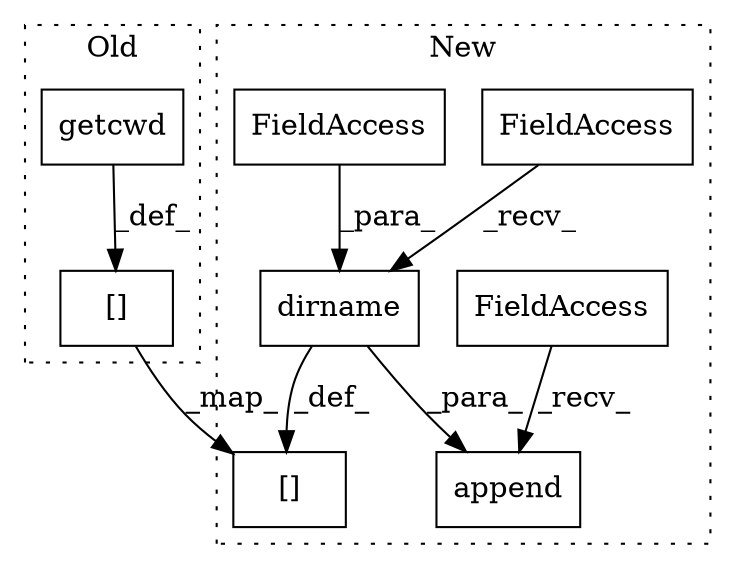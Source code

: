 digraph G {
subgraph cluster0 {
1 [label="getcwd" a="32" s="3901" l="8" shape="box"];
5 [label="[]" a="2" s="4235,4240" l="4,1" shape="box"];
label = "Old";
style="dotted";
}
subgraph cluster1 {
2 [label="append" a="32" s="4500,4523" l="7,1" shape="box"];
3 [label="dirname" a="32" s="4383,4399" l="8,1" shape="box"];
4 [label="[]" a="2" s="4784,4789" l="4,1" shape="box"];
6 [label="FieldAccess" a="22" s="4476" l="23" shape="box"];
7 [label="FieldAccess" a="22" s="4375" l="7" shape="box"];
8 [label="FieldAccess" a="22" s="4391" l="8" shape="box"];
label = "New";
style="dotted";
}
1 -> 5 [label="_def_"];
3 -> 2 [label="_para_"];
3 -> 4 [label="_def_"];
5 -> 4 [label="_map_"];
6 -> 2 [label="_recv_"];
7 -> 3 [label="_recv_"];
8 -> 3 [label="_para_"];
}
